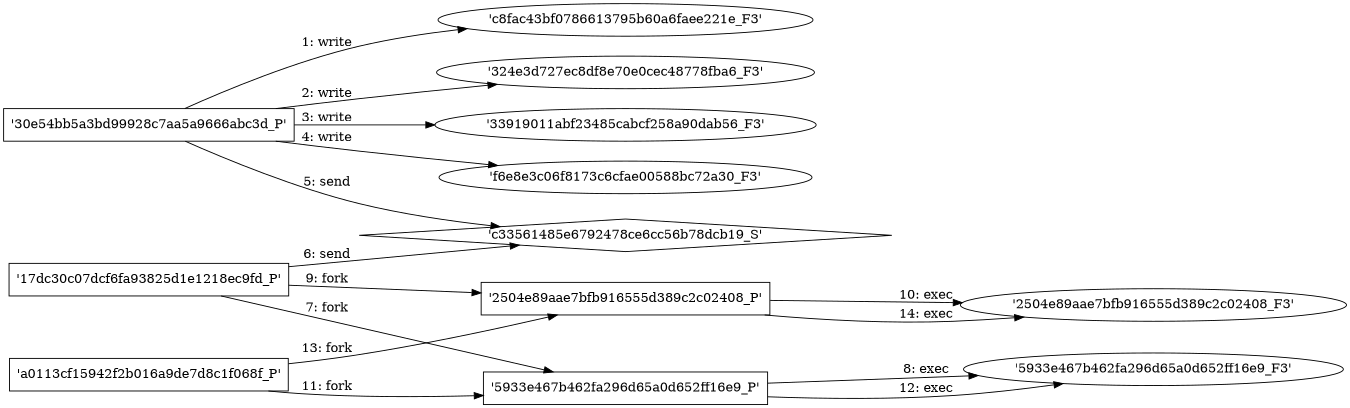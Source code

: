 digraph "D:\Learning\Paper\apt\基于CTI的攻击预警\Dataset\攻击图\ASGfromALLCTI\Vulnerability Spotlight Multiple Remote Vulnerabilities In Insteon Hub PubNub.dot" {
rankdir="LR"
size="9"
fixedsize="false"
splines="true"
nodesep=0.3
ranksep=0
fontsize=10
overlap="scalexy"
engine= "neato"
	"'c8fac43bf0786613795b60a6faee221e_F3'" [node_type=file shape=ellipse]
	"'30e54bb5a3bd99928c7aa5a9666abc3d_P'" [node_type=Process shape=box]
	"'30e54bb5a3bd99928c7aa5a9666abc3d_P'" -> "'c8fac43bf0786613795b60a6faee221e_F3'" [label="1: write"]
	"'324e3d727ec8df8e70e0cec48778fba6_F3'" [node_type=file shape=ellipse]
	"'30e54bb5a3bd99928c7aa5a9666abc3d_P'" [node_type=Process shape=box]
	"'30e54bb5a3bd99928c7aa5a9666abc3d_P'" -> "'324e3d727ec8df8e70e0cec48778fba6_F3'" [label="2: write"]
	"'33919011abf23485cabcf258a90dab56_F3'" [node_type=file shape=ellipse]
	"'30e54bb5a3bd99928c7aa5a9666abc3d_P'" [node_type=Process shape=box]
	"'30e54bb5a3bd99928c7aa5a9666abc3d_P'" -> "'33919011abf23485cabcf258a90dab56_F3'" [label="3: write"]
	"'f6e8e3c06f8173c6cfae00588bc72a30_F3'" [node_type=file shape=ellipse]
	"'30e54bb5a3bd99928c7aa5a9666abc3d_P'" [node_type=Process shape=box]
	"'30e54bb5a3bd99928c7aa5a9666abc3d_P'" -> "'f6e8e3c06f8173c6cfae00588bc72a30_F3'" [label="4: write"]
	"'c33561485e6792478ce6cc56b78dcb19_S'" [node_type=Socket shape=diamond]
	"'30e54bb5a3bd99928c7aa5a9666abc3d_P'" [node_type=Process shape=box]
	"'30e54bb5a3bd99928c7aa5a9666abc3d_P'" -> "'c33561485e6792478ce6cc56b78dcb19_S'" [label="5: send"]
	"'c33561485e6792478ce6cc56b78dcb19_S'" [node_type=Socket shape=diamond]
	"'17dc30c07dcf6fa93825d1e1218ec9fd_P'" [node_type=Process shape=box]
	"'17dc30c07dcf6fa93825d1e1218ec9fd_P'" -> "'c33561485e6792478ce6cc56b78dcb19_S'" [label="6: send"]
	"'17dc30c07dcf6fa93825d1e1218ec9fd_P'" [node_type=Process shape=box]
	"'5933e467b462fa296d65a0d652ff16e9_P'" [node_type=Process shape=box]
	"'17dc30c07dcf6fa93825d1e1218ec9fd_P'" -> "'5933e467b462fa296d65a0d652ff16e9_P'" [label="7: fork"]
	"'5933e467b462fa296d65a0d652ff16e9_P'" [node_type=Process shape=box]
	"'5933e467b462fa296d65a0d652ff16e9_F3'" [node_type=File shape=ellipse]
	"'5933e467b462fa296d65a0d652ff16e9_P'" -> "'5933e467b462fa296d65a0d652ff16e9_F3'" [label="8: exec"]
	"'17dc30c07dcf6fa93825d1e1218ec9fd_P'" [node_type=Process shape=box]
	"'2504e89aae7bfb916555d389c2c02408_P'" [node_type=Process shape=box]
	"'17dc30c07dcf6fa93825d1e1218ec9fd_P'" -> "'2504e89aae7bfb916555d389c2c02408_P'" [label="9: fork"]
	"'2504e89aae7bfb916555d389c2c02408_P'" [node_type=Process shape=box]
	"'2504e89aae7bfb916555d389c2c02408_F3'" [node_type=File shape=ellipse]
	"'2504e89aae7bfb916555d389c2c02408_P'" -> "'2504e89aae7bfb916555d389c2c02408_F3'" [label="10: exec"]
	"'a0113cf15942f2b016a9de7d8c1f068f_P'" [node_type=Process shape=box]
	"'5933e467b462fa296d65a0d652ff16e9_P'" [node_type=Process shape=box]
	"'a0113cf15942f2b016a9de7d8c1f068f_P'" -> "'5933e467b462fa296d65a0d652ff16e9_P'" [label="11: fork"]
	"'5933e467b462fa296d65a0d652ff16e9_P'" [node_type=Process shape=box]
	"'5933e467b462fa296d65a0d652ff16e9_F3'" [node_type=File shape=ellipse]
	"'5933e467b462fa296d65a0d652ff16e9_P'" -> "'5933e467b462fa296d65a0d652ff16e9_F3'" [label="12: exec"]
	"'a0113cf15942f2b016a9de7d8c1f068f_P'" [node_type=Process shape=box]
	"'2504e89aae7bfb916555d389c2c02408_P'" [node_type=Process shape=box]
	"'a0113cf15942f2b016a9de7d8c1f068f_P'" -> "'2504e89aae7bfb916555d389c2c02408_P'" [label="13: fork"]
	"'2504e89aae7bfb916555d389c2c02408_P'" [node_type=Process shape=box]
	"'2504e89aae7bfb916555d389c2c02408_F3'" [node_type=File shape=ellipse]
	"'2504e89aae7bfb916555d389c2c02408_P'" -> "'2504e89aae7bfb916555d389c2c02408_F3'" [label="14: exec"]
}
